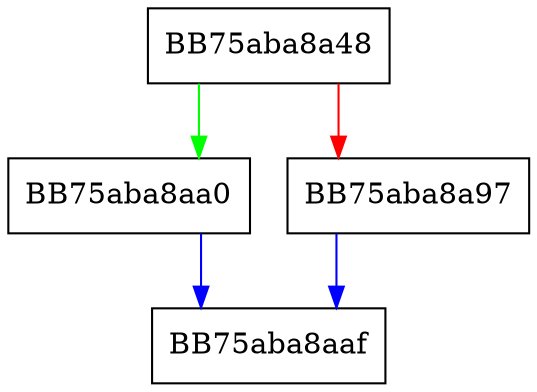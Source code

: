 digraph RemoveIpFromCache {
  node [shape="box"];
  graph [splines=ortho];
  BB75aba8a48 -> BB75aba8aa0 [color="green"];
  BB75aba8a48 -> BB75aba8a97 [color="red"];
  BB75aba8a97 -> BB75aba8aaf [color="blue"];
  BB75aba8aa0 -> BB75aba8aaf [color="blue"];
}